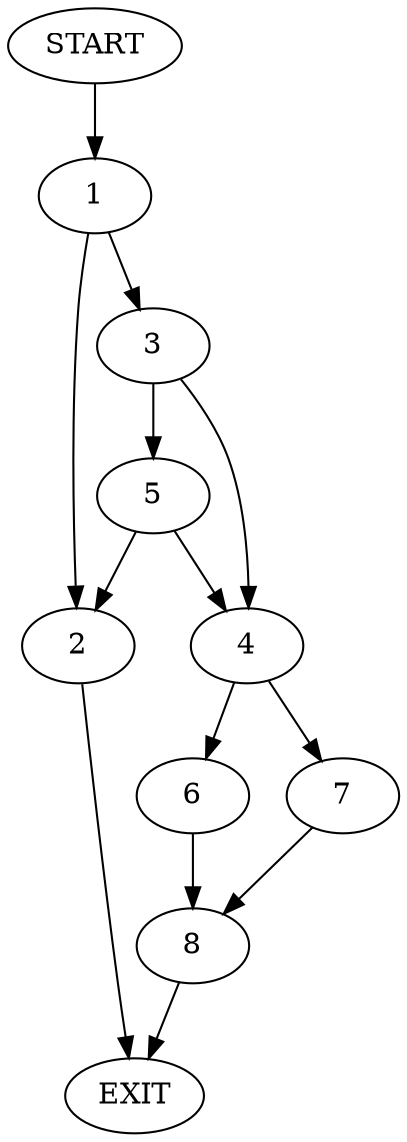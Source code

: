 digraph {
0 [label="START"]
9 [label="EXIT"]
0 -> 1
1 -> 2
1 -> 3
3 -> 4
3 -> 5
2 -> 9
4 -> 6
4 -> 7
5 -> 2
5 -> 4
6 -> 8
7 -> 8
8 -> 9
}
